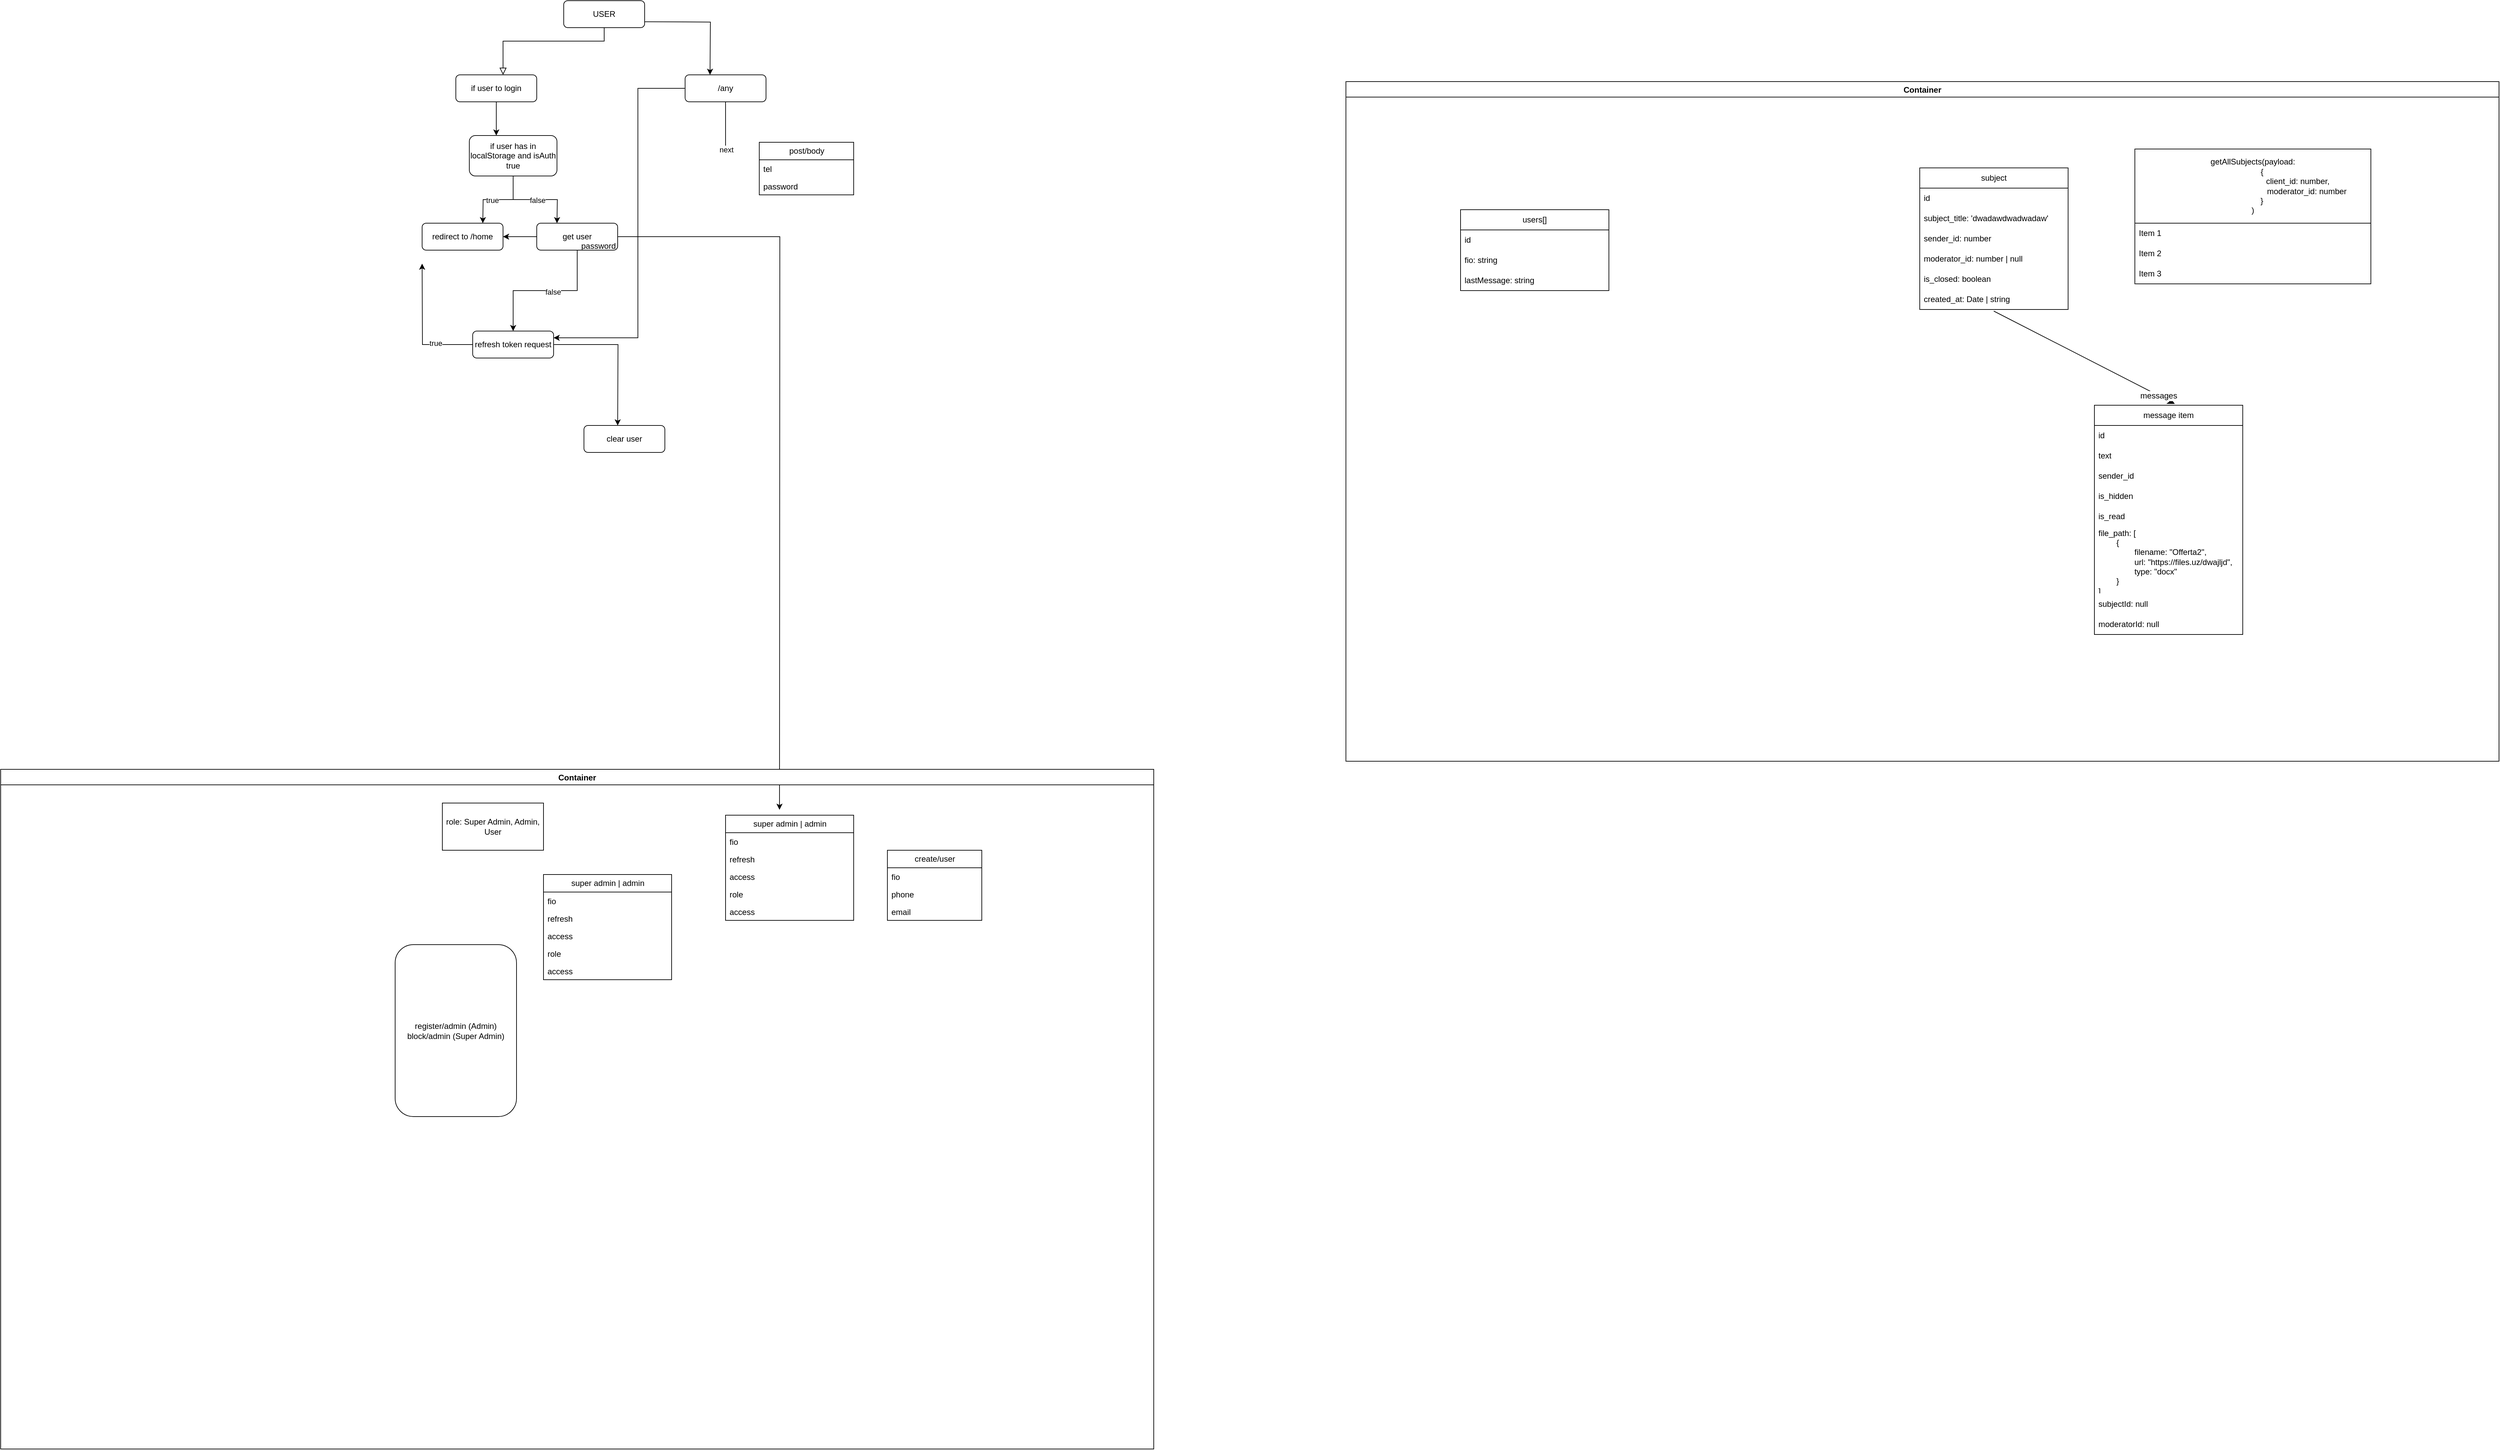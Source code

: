 <mxfile version="24.8.3">
  <diagram id="C5RBs43oDa-KdzZeNtuy" name="Page-1">
    <mxGraphModel dx="1234" dy="454" grid="1" gridSize="10" guides="1" tooltips="1" connect="1" arrows="1" fold="1" page="1" pageScale="1" pageWidth="827" pageHeight="1169" math="0" shadow="0">
      <root>
        <mxCell id="WIyWlLk6GJQsqaUBKTNV-0" />
        <mxCell id="WIyWlLk6GJQsqaUBKTNV-1" parent="WIyWlLk6GJQsqaUBKTNV-0" />
        <mxCell id="WIyWlLk6GJQsqaUBKTNV-2" value="" style="rounded=0;html=1;jettySize=auto;orthogonalLoop=1;fontSize=11;endArrow=block;endFill=0;endSize=8;strokeWidth=1;shadow=0;labelBackgroundColor=none;edgeStyle=orthogonalEdgeStyle;" parent="WIyWlLk6GJQsqaUBKTNV-1" source="WIyWlLk6GJQsqaUBKTNV-3" edge="1">
          <mxGeometry relative="1" as="geometry">
            <mxPoint x="220.034" y="170.028" as="targetPoint" />
            <Array as="points">
              <mxPoint x="370" y="120" />
              <mxPoint x="220" y="120" />
            </Array>
          </mxGeometry>
        </mxCell>
        <mxCell id="WIyWlLk6GJQsqaUBKTNV-3" value="USER" style="rounded=1;whiteSpace=wrap;html=1;fontSize=12;glass=0;strokeWidth=1;shadow=0;" parent="WIyWlLk6GJQsqaUBKTNV-1" vertex="1">
          <mxGeometry x="310" y="60" width="120" height="40" as="geometry" />
        </mxCell>
        <mxCell id="ClYKkSY9pDf3rZuGsKY9-26" style="edgeStyle=orthogonalEdgeStyle;rounded=0;orthogonalLoop=1;jettySize=auto;html=1;" parent="WIyWlLk6GJQsqaUBKTNV-1" source="WIyWlLk6GJQsqaUBKTNV-7" edge="1">
          <mxGeometry relative="1" as="geometry">
            <mxPoint x="550.0" y="290" as="targetPoint" />
          </mxGeometry>
        </mxCell>
        <mxCell id="ClYKkSY9pDf3rZuGsKY9-27" value="next&lt;div&gt;&lt;br&gt;&lt;/div&gt;" style="edgeLabel;html=1;align=center;verticalAlign=middle;resizable=0;points=[];" parent="ClYKkSY9pDf3rZuGsKY9-26" vertex="1" connectable="0">
          <mxGeometry x="0.952" y="1" relative="1" as="geometry">
            <mxPoint as="offset" />
          </mxGeometry>
        </mxCell>
        <mxCell id="ClYKkSY9pDf3rZuGsKY9-28" style="edgeStyle=orthogonalEdgeStyle;rounded=0;orthogonalLoop=1;jettySize=auto;html=1;entryX=1;entryY=0.25;entryDx=0;entryDy=0;" parent="WIyWlLk6GJQsqaUBKTNV-1" source="WIyWlLk6GJQsqaUBKTNV-7" target="ClYKkSY9pDf3rZuGsKY9-13" edge="1">
          <mxGeometry relative="1" as="geometry">
            <Array as="points">
              <mxPoint x="420" y="190" />
              <mxPoint x="420" y="560" />
            </Array>
          </mxGeometry>
        </mxCell>
        <mxCell id="WIyWlLk6GJQsqaUBKTNV-7" value="/any" style="rounded=1;whiteSpace=wrap;html=1;fontSize=12;glass=0;strokeWidth=1;shadow=0;" parent="WIyWlLk6GJQsqaUBKTNV-1" vertex="1">
          <mxGeometry x="490" y="170" width="120" height="40" as="geometry" />
        </mxCell>
        <mxCell id="ClYKkSY9pDf3rZuGsKY9-0" style="edgeStyle=orthogonalEdgeStyle;rounded=0;orthogonalLoop=1;jettySize=auto;html=1;entryX=0.308;entryY=-0.03;entryDx=0;entryDy=0;entryPerimeter=0;" parent="WIyWlLk6GJQsqaUBKTNV-1" edge="1">
          <mxGeometry relative="1" as="geometry">
            <mxPoint x="430.0" y="91.2" as="sourcePoint" />
            <mxPoint x="526.96" y="170.0" as="targetPoint" />
          </mxGeometry>
        </mxCell>
        <mxCell id="ClYKkSY9pDf3rZuGsKY9-3" style="edgeStyle=orthogonalEdgeStyle;rounded=0;orthogonalLoop=1;jettySize=auto;html=1;" parent="WIyWlLk6GJQsqaUBKTNV-1" source="ClYKkSY9pDf3rZuGsKY9-1" edge="1">
          <mxGeometry relative="1" as="geometry">
            <mxPoint x="210" y="260" as="targetPoint" />
          </mxGeometry>
        </mxCell>
        <mxCell id="ClYKkSY9pDf3rZuGsKY9-1" value="if user to login" style="rounded=1;whiteSpace=wrap;html=1;fontSize=12;glass=0;strokeWidth=1;shadow=0;" parent="WIyWlLk6GJQsqaUBKTNV-1" vertex="1">
          <mxGeometry x="150" y="170" width="120" height="40" as="geometry" />
        </mxCell>
        <mxCell id="ClYKkSY9pDf3rZuGsKY9-4" style="edgeStyle=orthogonalEdgeStyle;rounded=0;orthogonalLoop=1;jettySize=auto;html=1;" parent="WIyWlLk6GJQsqaUBKTNV-1" source="ClYKkSY9pDf3rZuGsKY9-2" edge="1">
          <mxGeometry relative="1" as="geometry">
            <mxPoint x="190" y="390" as="targetPoint" />
          </mxGeometry>
        </mxCell>
        <mxCell id="ClYKkSY9pDf3rZuGsKY9-8" value="true" style="edgeLabel;html=1;align=center;verticalAlign=middle;resizable=0;points=[];" parent="ClYKkSY9pDf3rZuGsKY9-4" vertex="1" connectable="0">
          <mxGeometry x="0.153" y="1" relative="1" as="geometry">
            <mxPoint as="offset" />
          </mxGeometry>
        </mxCell>
        <mxCell id="ClYKkSY9pDf3rZuGsKY9-5" style="edgeStyle=orthogonalEdgeStyle;rounded=0;orthogonalLoop=1;jettySize=auto;html=1;" parent="WIyWlLk6GJQsqaUBKTNV-1" source="ClYKkSY9pDf3rZuGsKY9-2" edge="1">
          <mxGeometry relative="1" as="geometry">
            <mxPoint x="300" y="390" as="targetPoint" />
          </mxGeometry>
        </mxCell>
        <mxCell id="ClYKkSY9pDf3rZuGsKY9-10" value="false" style="edgeLabel;html=1;align=center;verticalAlign=middle;resizable=0;points=[];" parent="ClYKkSY9pDf3rZuGsKY9-5" vertex="1" connectable="0">
          <mxGeometry x="0.045" y="-1" relative="1" as="geometry">
            <mxPoint as="offset" />
          </mxGeometry>
        </mxCell>
        <mxCell id="ClYKkSY9pDf3rZuGsKY9-2" value="if user has in localStorage and isAuth true" style="rounded=1;whiteSpace=wrap;html=1;fontSize=12;glass=0;strokeWidth=1;shadow=0;" parent="WIyWlLk6GJQsqaUBKTNV-1" vertex="1">
          <mxGeometry x="170" y="260" width="130" height="60" as="geometry" />
        </mxCell>
        <mxCell id="ClYKkSY9pDf3rZuGsKY9-6" value="redirect to /home" style="rounded=1;whiteSpace=wrap;html=1;fontSize=12;glass=0;strokeWidth=1;shadow=0;" parent="WIyWlLk6GJQsqaUBKTNV-1" vertex="1">
          <mxGeometry x="100" y="390" width="120" height="40" as="geometry" />
        </mxCell>
        <mxCell id="ClYKkSY9pDf3rZuGsKY9-16" style="edgeStyle=orthogonalEdgeStyle;rounded=0;orthogonalLoop=1;jettySize=auto;html=1;entryX=0.5;entryY=0;entryDx=0;entryDy=0;" parent="WIyWlLk6GJQsqaUBKTNV-1" source="ClYKkSY9pDf3rZuGsKY9-7" target="ClYKkSY9pDf3rZuGsKY9-13" edge="1">
          <mxGeometry relative="1" as="geometry" />
        </mxCell>
        <mxCell id="ClYKkSY9pDf3rZuGsKY9-19" value="false" style="edgeLabel;html=1;align=center;verticalAlign=middle;resizable=0;points=[];" parent="ClYKkSY9pDf3rZuGsKY9-16" vertex="1" connectable="0">
          <mxGeometry x="-0.104" y="2" relative="1" as="geometry">
            <mxPoint as="offset" />
          </mxGeometry>
        </mxCell>
        <mxCell id="ClYKkSY9pDf3rZuGsKY9-18" style="edgeStyle=orthogonalEdgeStyle;rounded=0;orthogonalLoop=1;jettySize=auto;html=1;entryX=1;entryY=0.5;entryDx=0;entryDy=0;" parent="WIyWlLk6GJQsqaUBKTNV-1" source="ClYKkSY9pDf3rZuGsKY9-7" target="ClYKkSY9pDf3rZuGsKY9-6" edge="1">
          <mxGeometry relative="1" as="geometry" />
        </mxCell>
        <mxCell id="7piQh5e0bepm_Wv78LUj-3" style="edgeStyle=orthogonalEdgeStyle;rounded=0;orthogonalLoop=1;jettySize=auto;html=1;" parent="WIyWlLk6GJQsqaUBKTNV-1" source="ClYKkSY9pDf3rZuGsKY9-7" edge="1">
          <mxGeometry relative="1" as="geometry">
            <mxPoint x="630" y="1260" as="targetPoint" />
          </mxGeometry>
        </mxCell>
        <mxCell id="ClYKkSY9pDf3rZuGsKY9-7" value="get user" style="rounded=1;whiteSpace=wrap;html=1;fontSize=12;glass=0;strokeWidth=1;shadow=0;" parent="WIyWlLk6GJQsqaUBKTNV-1" vertex="1">
          <mxGeometry x="270" y="390" width="120" height="40" as="geometry" />
        </mxCell>
        <mxCell id="ClYKkSY9pDf3rZuGsKY9-20" style="edgeStyle=orthogonalEdgeStyle;rounded=0;orthogonalLoop=1;jettySize=auto;html=1;" parent="WIyWlLk6GJQsqaUBKTNV-1" source="ClYKkSY9pDf3rZuGsKY9-13" edge="1">
          <mxGeometry relative="1" as="geometry">
            <mxPoint x="100" y="450" as="targetPoint" />
          </mxGeometry>
        </mxCell>
        <mxCell id="ClYKkSY9pDf3rZuGsKY9-21" value="true" style="edgeLabel;html=1;align=center;verticalAlign=middle;resizable=0;points=[];" parent="ClYKkSY9pDf3rZuGsKY9-20" vertex="1" connectable="0">
          <mxGeometry x="-0.434" y="-2" relative="1" as="geometry">
            <mxPoint as="offset" />
          </mxGeometry>
        </mxCell>
        <mxCell id="ClYKkSY9pDf3rZuGsKY9-22" style="edgeStyle=orthogonalEdgeStyle;rounded=0;orthogonalLoop=1;jettySize=auto;html=1;" parent="WIyWlLk6GJQsqaUBKTNV-1" source="ClYKkSY9pDf3rZuGsKY9-13" edge="1">
          <mxGeometry relative="1" as="geometry">
            <mxPoint x="390" y="690" as="targetPoint" />
          </mxGeometry>
        </mxCell>
        <mxCell id="ClYKkSY9pDf3rZuGsKY9-13" value="refresh token request" style="rounded=1;whiteSpace=wrap;html=1;fontSize=12;glass=0;strokeWidth=1;shadow=0;" parent="WIyWlLk6GJQsqaUBKTNV-1" vertex="1">
          <mxGeometry x="175" y="550" width="120" height="40" as="geometry" />
        </mxCell>
        <mxCell id="ClYKkSY9pDf3rZuGsKY9-23" style="edgeStyle=orthogonalEdgeStyle;rounded=0;orthogonalLoop=1;jettySize=auto;html=1;exitX=0.5;exitY=1;exitDx=0;exitDy=0;" parent="WIyWlLk6GJQsqaUBKTNV-1" source="WIyWlLk6GJQsqaUBKTNV-7" target="WIyWlLk6GJQsqaUBKTNV-7" edge="1">
          <mxGeometry relative="1" as="geometry" />
        </mxCell>
        <mxCell id="ClYKkSY9pDf3rZuGsKY9-24" style="edgeStyle=orthogonalEdgeStyle;rounded=0;orthogonalLoop=1;jettySize=auto;html=1;exitX=0.5;exitY=1;exitDx=0;exitDy=0;" parent="WIyWlLk6GJQsqaUBKTNV-1" edge="1">
          <mxGeometry relative="1" as="geometry">
            <mxPoint x="560" y="220" as="sourcePoint" />
            <mxPoint x="560" y="220" as="targetPoint" />
          </mxGeometry>
        </mxCell>
        <mxCell id="ClYKkSY9pDf3rZuGsKY9-25" value="clear user" style="rounded=1;whiteSpace=wrap;html=1;fontSize=12;glass=0;strokeWidth=1;shadow=0;" parent="WIyWlLk6GJQsqaUBKTNV-1" vertex="1">
          <mxGeometry x="340" y="690" width="120" height="40" as="geometry" />
        </mxCell>
        <mxCell id="7piQh5e0bepm_Wv78LUj-9" value="post/body" style="swimlane;fontStyle=0;childLayout=stackLayout;horizontal=1;startSize=26;fillColor=none;horizontalStack=0;resizeParent=1;resizeParentMax=0;resizeLast=0;collapsible=1;marginBottom=0;html=1;" parent="WIyWlLk6GJQsqaUBKTNV-1" vertex="1">
          <mxGeometry x="600" y="270" width="140" height="78" as="geometry" />
        </mxCell>
        <mxCell id="7piQh5e0bepm_Wv78LUj-10" value="tel" style="text;strokeColor=none;fillColor=none;align=left;verticalAlign=top;spacingLeft=4;spacingRight=4;overflow=hidden;rotatable=0;points=[[0,0.5],[1,0.5]];portConstraint=eastwest;whiteSpace=wrap;html=1;" parent="7piQh5e0bepm_Wv78LUj-9" vertex="1">
          <mxGeometry y="26" width="140" height="26" as="geometry" />
        </mxCell>
        <mxCell id="7piQh5e0bepm_Wv78LUj-11" value="password" style="text;strokeColor=none;fillColor=none;align=left;verticalAlign=top;spacingLeft=4;spacingRight=4;overflow=hidden;rotatable=0;points=[[0,0.5],[1,0.5]];portConstraint=eastwest;whiteSpace=wrap;html=1;" parent="7piQh5e0bepm_Wv78LUj-9" vertex="1">
          <mxGeometry y="52" width="140" height="26" as="geometry" />
        </mxCell>
        <mxCell id="7piQh5e0bepm_Wv78LUj-24" value="Container" style="swimlane;" parent="WIyWlLk6GJQsqaUBKTNV-1" vertex="1">
          <mxGeometry x="1470" y="180" width="1710" height="1008" as="geometry" />
        </mxCell>
        <mxCell id="s_sK6IW2k5w0CDGuyzv--9" value="subject" style="swimlane;fontStyle=0;childLayout=stackLayout;horizontal=1;startSize=30;horizontalStack=0;resizeParent=1;resizeParentMax=0;resizeLast=0;collapsible=1;marginBottom=0;whiteSpace=wrap;html=1;" vertex="1" parent="7piQh5e0bepm_Wv78LUj-24">
          <mxGeometry x="851" y="128" width="220" height="210" as="geometry" />
        </mxCell>
        <mxCell id="s_sK6IW2k5w0CDGuyzv--10" value="id" style="text;strokeColor=none;fillColor=none;align=left;verticalAlign=middle;spacingLeft=4;spacingRight=4;overflow=hidden;points=[[0,0.5],[1,0.5]];portConstraint=eastwest;rotatable=0;whiteSpace=wrap;html=1;" vertex="1" parent="s_sK6IW2k5w0CDGuyzv--9">
          <mxGeometry y="30" width="220" height="30" as="geometry" />
        </mxCell>
        <mxCell id="s_sK6IW2k5w0CDGuyzv--11" value="subject_title: &#39;dwadawdwadwadaw&#39;" style="text;strokeColor=none;fillColor=none;align=left;verticalAlign=middle;spacingLeft=4;spacingRight=4;overflow=hidden;points=[[0,0.5],[1,0.5]];portConstraint=eastwest;rotatable=0;whiteSpace=wrap;html=1;" vertex="1" parent="s_sK6IW2k5w0CDGuyzv--9">
          <mxGeometry y="60" width="220" height="30" as="geometry" />
        </mxCell>
        <mxCell id="s_sK6IW2k5w0CDGuyzv--12" value="sender_id: number" style="text;strokeColor=none;fillColor=none;align=left;verticalAlign=middle;spacingLeft=4;spacingRight=4;overflow=hidden;points=[[0,0.5],[1,0.5]];portConstraint=eastwest;rotatable=0;whiteSpace=wrap;html=1;" vertex="1" parent="s_sK6IW2k5w0CDGuyzv--9">
          <mxGeometry y="90" width="220" height="30" as="geometry" />
        </mxCell>
        <mxCell id="s_sK6IW2k5w0CDGuyzv--14" value="moderator_id: number | null" style="text;strokeColor=none;fillColor=none;align=left;verticalAlign=middle;spacingLeft=4;spacingRight=4;overflow=hidden;points=[[0,0.5],[1,0.5]];portConstraint=eastwest;rotatable=0;whiteSpace=wrap;html=1;" vertex="1" parent="s_sK6IW2k5w0CDGuyzv--9">
          <mxGeometry y="120" width="220" height="30" as="geometry" />
        </mxCell>
        <mxCell id="s_sK6IW2k5w0CDGuyzv--16" value="is_closed: boolean" style="text;strokeColor=none;fillColor=none;align=left;verticalAlign=middle;spacingLeft=4;spacingRight=4;overflow=hidden;points=[[0,0.5],[1,0.5]];portConstraint=eastwest;rotatable=0;whiteSpace=wrap;html=1;" vertex="1" parent="s_sK6IW2k5w0CDGuyzv--9">
          <mxGeometry y="150" width="220" height="30" as="geometry" />
        </mxCell>
        <mxCell id="s_sK6IW2k5w0CDGuyzv--17" value="created_at: Date | string" style="text;strokeColor=none;fillColor=none;align=left;verticalAlign=middle;spacingLeft=4;spacingRight=4;overflow=hidden;points=[[0,0.5],[1,0.5]];portConstraint=eastwest;rotatable=0;whiteSpace=wrap;html=1;" vertex="1" parent="s_sK6IW2k5w0CDGuyzv--9">
          <mxGeometry y="180" width="220" height="30" as="geometry" />
        </mxCell>
        <mxCell id="s_sK6IW2k5w0CDGuyzv--19" value="users[]" style="swimlane;fontStyle=0;childLayout=stackLayout;horizontal=1;startSize=30;horizontalStack=0;resizeParent=1;resizeParentMax=0;resizeLast=0;collapsible=1;marginBottom=0;whiteSpace=wrap;html=1;" vertex="1" parent="7piQh5e0bepm_Wv78LUj-24">
          <mxGeometry x="170" y="190" width="220" height="120" as="geometry" />
        </mxCell>
        <mxCell id="s_sK6IW2k5w0CDGuyzv--20" value="id" style="text;strokeColor=none;fillColor=none;align=left;verticalAlign=middle;spacingLeft=4;spacingRight=4;overflow=hidden;points=[[0,0.5],[1,0.5]];portConstraint=eastwest;rotatable=0;whiteSpace=wrap;html=1;" vertex="1" parent="s_sK6IW2k5w0CDGuyzv--19">
          <mxGeometry y="30" width="220" height="30" as="geometry" />
        </mxCell>
        <mxCell id="s_sK6IW2k5w0CDGuyzv--21" value="fio: string" style="text;strokeColor=none;fillColor=none;align=left;verticalAlign=middle;spacingLeft=4;spacingRight=4;overflow=hidden;points=[[0,0.5],[1,0.5]];portConstraint=eastwest;rotatable=0;whiteSpace=wrap;html=1;" vertex="1" parent="s_sK6IW2k5w0CDGuyzv--19">
          <mxGeometry y="60" width="220" height="30" as="geometry" />
        </mxCell>
        <mxCell id="s_sK6IW2k5w0CDGuyzv--22" value="lastMessage: string" style="text;strokeColor=none;fillColor=none;align=left;verticalAlign=middle;spacingLeft=4;spacingRight=4;overflow=hidden;points=[[0,0.5],[1,0.5]];portConstraint=eastwest;rotatable=0;whiteSpace=wrap;html=1;" vertex="1" parent="s_sK6IW2k5w0CDGuyzv--19">
          <mxGeometry y="90" width="220" height="30" as="geometry" />
        </mxCell>
        <mxCell id="s_sK6IW2k5w0CDGuyzv--1" value="message item" style="swimlane;fontStyle=0;childLayout=stackLayout;horizontal=1;startSize=30;horizontalStack=0;resizeParent=1;resizeParentMax=0;resizeLast=0;collapsible=1;marginBottom=0;whiteSpace=wrap;html=1;" vertex="1" parent="7piQh5e0bepm_Wv78LUj-24">
          <mxGeometry x="1110" y="480" width="220" height="340" as="geometry" />
        </mxCell>
        <mxCell id="s_sK6IW2k5w0CDGuyzv--2" value="id" style="text;strokeColor=none;fillColor=none;align=left;verticalAlign=middle;spacingLeft=4;spacingRight=4;overflow=hidden;points=[[0,0.5],[1,0.5]];portConstraint=eastwest;rotatable=0;whiteSpace=wrap;html=1;" vertex="1" parent="s_sK6IW2k5w0CDGuyzv--1">
          <mxGeometry y="30" width="220" height="30" as="geometry" />
        </mxCell>
        <mxCell id="s_sK6IW2k5w0CDGuyzv--3" value="text" style="text;strokeColor=none;fillColor=none;align=left;verticalAlign=middle;spacingLeft=4;spacingRight=4;overflow=hidden;points=[[0,0.5],[1,0.5]];portConstraint=eastwest;rotatable=0;whiteSpace=wrap;html=1;" vertex="1" parent="s_sK6IW2k5w0CDGuyzv--1">
          <mxGeometry y="60" width="220" height="30" as="geometry" />
        </mxCell>
        <mxCell id="s_sK6IW2k5w0CDGuyzv--5" value="sender_id" style="text;strokeColor=none;fillColor=none;align=left;verticalAlign=middle;spacingLeft=4;spacingRight=4;overflow=hidden;points=[[0,0.5],[1,0.5]];portConstraint=eastwest;rotatable=0;whiteSpace=wrap;html=1;" vertex="1" parent="s_sK6IW2k5w0CDGuyzv--1">
          <mxGeometry y="90" width="220" height="30" as="geometry" />
        </mxCell>
        <mxCell id="s_sK6IW2k5w0CDGuyzv--6" value="is_hidden" style="text;strokeColor=none;fillColor=none;align=left;verticalAlign=middle;spacingLeft=4;spacingRight=4;overflow=hidden;points=[[0,0.5],[1,0.5]];portConstraint=eastwest;rotatable=0;whiteSpace=wrap;html=1;" vertex="1" parent="s_sK6IW2k5w0CDGuyzv--1">
          <mxGeometry y="120" width="220" height="30" as="geometry" />
        </mxCell>
        <mxCell id="s_sK6IW2k5w0CDGuyzv--7" value="is_read" style="text;strokeColor=none;fillColor=none;align=left;verticalAlign=middle;spacingLeft=4;spacingRight=4;overflow=hidden;points=[[0,0.5],[1,0.5]];portConstraint=eastwest;rotatable=0;whiteSpace=wrap;html=1;" vertex="1" parent="s_sK6IW2k5w0CDGuyzv--1">
          <mxGeometry y="150" width="220" height="30" as="geometry" />
        </mxCell>
        <mxCell id="s_sK6IW2k5w0CDGuyzv--8" value="file_path: [&lt;div&gt;&lt;span style=&quot;white-space: pre;&quot;&gt;&#x9;&lt;/span&gt;{&lt;div&gt;&lt;span style=&quot;white-space: pre;&quot;&gt;&#x9;&lt;span style=&quot;white-space: pre;&quot;&gt;&#x9;&lt;/span&gt;f&lt;/span&gt;ilename: &quot;Offerta2&quot;,&lt;br&gt;&lt;/div&gt;&lt;div&gt;&lt;span style=&quot;white-space: pre;&quot;&gt;&#x9;&lt;/span&gt;&lt;span style=&quot;white-space: pre;&quot;&gt;&#x9;&lt;/span&gt;url: &quot;https://files.uz/dwajljd&quot;,&lt;br&gt;&lt;/div&gt;&lt;div&gt;&lt;span style=&quot;white-space: pre;&quot;&gt;&#x9;&lt;/span&gt;&lt;span style=&quot;white-space: pre;&quot;&gt;&#x9;&lt;/span&gt;type: &quot;docx&quot;&lt;br&gt;&lt;/div&gt;&lt;div&gt;&lt;span style=&quot;white-space: pre;&quot;&gt;&#x9;&lt;/span&gt;}&lt;/div&gt;&lt;div&gt;]&lt;/div&gt;&lt;/div&gt;" style="text;strokeColor=none;fillColor=none;align=left;verticalAlign=middle;spacingLeft=4;spacingRight=4;overflow=hidden;points=[[0,0.5],[1,0.5]];portConstraint=eastwest;rotatable=0;whiteSpace=wrap;html=1;" vertex="1" parent="s_sK6IW2k5w0CDGuyzv--1">
          <mxGeometry y="180" width="220" height="100" as="geometry" />
        </mxCell>
        <mxCell id="s_sK6IW2k5w0CDGuyzv--26" value="subjectId: null" style="text;strokeColor=none;fillColor=none;align=left;verticalAlign=middle;spacingLeft=4;spacingRight=4;overflow=hidden;points=[[0,0.5],[1,0.5]];portConstraint=eastwest;rotatable=0;whiteSpace=wrap;html=1;" vertex="1" parent="s_sK6IW2k5w0CDGuyzv--1">
          <mxGeometry y="280" width="220" height="30" as="geometry" />
        </mxCell>
        <mxCell id="s_sK6IW2k5w0CDGuyzv--27" value="moderatorId: null" style="text;strokeColor=none;fillColor=none;align=left;verticalAlign=middle;spacingLeft=4;spacingRight=4;overflow=hidden;points=[[0,0.5],[1,0.5]];portConstraint=eastwest;rotatable=0;whiteSpace=wrap;html=1;" vertex="1" parent="s_sK6IW2k5w0CDGuyzv--1">
          <mxGeometry y="310" width="220" height="30" as="geometry" />
        </mxCell>
        <mxCell id="s_sK6IW2k5w0CDGuyzv--51" style="edgeStyle=none;curved=1;rounded=0;orthogonalLoop=1;jettySize=auto;html=1;exitX=0.499;exitY=1.079;exitDx=0;exitDy=0;entryX=0.542;entryY=-0.006;entryDx=0;entryDy=0;entryPerimeter=0;fontSize=12;startSize=8;endSize=8;exitPerimeter=0;" edge="1" parent="7piQh5e0bepm_Wv78LUj-24" source="s_sK6IW2k5w0CDGuyzv--17" target="s_sK6IW2k5w0CDGuyzv--1">
          <mxGeometry relative="1" as="geometry" />
        </mxCell>
        <mxCell id="s_sK6IW2k5w0CDGuyzv--52" value="messages" style="edgeLabel;html=1;align=center;verticalAlign=middle;resizable=0;points=[];fontSize=12;" vertex="1" connectable="0" parent="s_sK6IW2k5w0CDGuyzv--51">
          <mxGeometry x="0.816" relative="1" as="geometry">
            <mxPoint as="offset" />
          </mxGeometry>
        </mxCell>
        <mxCell id="s_sK6IW2k5w0CDGuyzv--54" value="getAllSubjects(payload:&lt;div&gt;&lt;span style=&quot;white-space: pre;&quot;&gt;&#x9;&lt;/span&gt;&lt;span style=&quot;white-space: pre;&quot;&gt;&#x9;&lt;/span&gt;{&lt;span style=&quot;white-space: pre;&quot;&gt;&#x9;&lt;/span&gt;&amp;nbsp;&lt;/div&gt;&lt;div&gt;&lt;span style=&quot;white-space: pre;&quot;&gt;&#x9;&lt;/span&gt;&lt;span style=&quot;white-space: pre;&quot;&gt;&#x9;&lt;/span&gt;&lt;span style=&quot;white-space: pre;&quot;&gt;&#x9;&lt;/span&gt;&lt;span style=&quot;white-space: pre;&quot;&gt;&#x9;&lt;span style=&quot;white-space: pre;&quot;&gt;&#x9;&lt;/span&gt;&lt;/span&gt;client_id: number,&lt;/div&gt;&lt;div&gt;&lt;span style=&quot;white-space: pre;&quot;&gt;&#x9;&lt;/span&gt;&lt;span style=&quot;white-space: pre;&quot;&gt;&#x9;&lt;/span&gt;&lt;span style=&quot;white-space: pre;&quot;&gt;&#x9;&lt;/span&gt;&lt;span style=&quot;white-space: pre;&quot;&gt;&#x9;&lt;/span&gt;&lt;span style=&quot;white-space: pre;&quot;&gt;&#x9;&lt;/span&gt;&lt;span style=&quot;white-space: pre;&quot;&gt;&#x9;&lt;/span&gt;moderator_id: number&lt;/div&gt;&lt;div&gt;&lt;span style=&quot;white-space: pre;&quot;&gt;&#x9;&lt;/span&gt;}&lt;/div&gt;&lt;div&gt;&lt;span style=&quot;background-color: initial;&quot;&gt;)&lt;/span&gt;&lt;/div&gt;" style="swimlane;fontStyle=0;childLayout=stackLayout;horizontal=1;startSize=110;horizontalStack=0;resizeParent=1;resizeParentMax=0;resizeLast=0;collapsible=1;marginBottom=0;whiteSpace=wrap;html=1;" vertex="1" parent="7piQh5e0bepm_Wv78LUj-24">
          <mxGeometry x="1170" y="100" width="350" height="200" as="geometry" />
        </mxCell>
        <mxCell id="s_sK6IW2k5w0CDGuyzv--55" value="Item 1" style="text;strokeColor=none;fillColor=none;align=left;verticalAlign=middle;spacingLeft=4;spacingRight=4;overflow=hidden;points=[[0,0.5],[1,0.5]];portConstraint=eastwest;rotatable=0;whiteSpace=wrap;html=1;" vertex="1" parent="s_sK6IW2k5w0CDGuyzv--54">
          <mxGeometry y="110" width="350" height="30" as="geometry" />
        </mxCell>
        <mxCell id="s_sK6IW2k5w0CDGuyzv--56" value="Item 2" style="text;strokeColor=none;fillColor=none;align=left;verticalAlign=middle;spacingLeft=4;spacingRight=4;overflow=hidden;points=[[0,0.5],[1,0.5]];portConstraint=eastwest;rotatable=0;whiteSpace=wrap;html=1;" vertex="1" parent="s_sK6IW2k5w0CDGuyzv--54">
          <mxGeometry y="140" width="350" height="30" as="geometry" />
        </mxCell>
        <mxCell id="s_sK6IW2k5w0CDGuyzv--57" value="Item 3" style="text;strokeColor=none;fillColor=none;align=left;verticalAlign=middle;spacingLeft=4;spacingRight=4;overflow=hidden;points=[[0,0.5],[1,0.5]];portConstraint=eastwest;rotatable=0;whiteSpace=wrap;html=1;" vertex="1" parent="s_sK6IW2k5w0CDGuyzv--54">
          <mxGeometry y="170" width="350" height="30" as="geometry" />
        </mxCell>
        <mxCell id="7piQh5e0bepm_Wv78LUj-25" value="Container" style="swimlane;" parent="WIyWlLk6GJQsqaUBKTNV-1" vertex="1">
          <mxGeometry x="-525" y="1200" width="1710" height="1008" as="geometry" />
        </mxCell>
        <mxCell id="7piQh5e0bepm_Wv78LUj-19" value="create/user" style="swimlane;fontStyle=0;childLayout=stackLayout;horizontal=1;startSize=26;fillColor=none;horizontalStack=0;resizeParent=1;resizeParentMax=0;resizeLast=0;collapsible=1;marginBottom=0;html=1;" parent="7piQh5e0bepm_Wv78LUj-25" vertex="1">
          <mxGeometry x="1315" y="120" width="140" height="104" as="geometry" />
        </mxCell>
        <mxCell id="7piQh5e0bepm_Wv78LUj-20" value="fio" style="text;strokeColor=none;fillColor=none;align=left;verticalAlign=top;spacingLeft=4;spacingRight=4;overflow=hidden;rotatable=0;points=[[0,0.5],[1,0.5]];portConstraint=eastwest;whiteSpace=wrap;html=1;" parent="7piQh5e0bepm_Wv78LUj-19" vertex="1">
          <mxGeometry y="26" width="140" height="26" as="geometry" />
        </mxCell>
        <mxCell id="7piQh5e0bepm_Wv78LUj-21" value="phone" style="text;strokeColor=none;fillColor=none;align=left;verticalAlign=top;spacingLeft=4;spacingRight=4;overflow=hidden;rotatable=0;points=[[0,0.5],[1,0.5]];portConstraint=eastwest;whiteSpace=wrap;html=1;" parent="7piQh5e0bepm_Wv78LUj-19" vertex="1">
          <mxGeometry y="52" width="140" height="26" as="geometry" />
        </mxCell>
        <mxCell id="7piQh5e0bepm_Wv78LUj-22" value="email" style="text;strokeColor=none;fillColor=none;align=left;verticalAlign=top;spacingLeft=4;spacingRight=4;overflow=hidden;rotatable=0;points=[[0,0.5],[1,0.5]];portConstraint=eastwest;whiteSpace=wrap;html=1;" parent="7piQh5e0bepm_Wv78LUj-19" vertex="1">
          <mxGeometry y="78" width="140" height="26" as="geometry" />
        </mxCell>
        <mxCell id="7piQh5e0bepm_Wv78LUj-5" value="super admin | admin" style="swimlane;fontStyle=0;childLayout=stackLayout;horizontal=1;startSize=26;fillColor=none;horizontalStack=0;resizeParent=1;resizeParentMax=0;resizeLast=0;collapsible=1;marginBottom=0;html=1;" parent="7piQh5e0bepm_Wv78LUj-25" vertex="1">
          <mxGeometry x="1075" y="68" width="190" height="156" as="geometry" />
        </mxCell>
        <mxCell id="7piQh5e0bepm_Wv78LUj-6" value="fio" style="text;strokeColor=none;fillColor=none;align=left;verticalAlign=top;spacingLeft=4;spacingRight=4;overflow=hidden;rotatable=0;points=[[0,0.5],[1,0.5]];portConstraint=eastwest;whiteSpace=wrap;html=1;" parent="7piQh5e0bepm_Wv78LUj-5" vertex="1">
          <mxGeometry y="26" width="190" height="26" as="geometry" />
        </mxCell>
        <mxCell id="7piQh5e0bepm_Wv78LUj-7" value="refresh" style="text;strokeColor=none;fillColor=none;align=left;verticalAlign=top;spacingLeft=4;spacingRight=4;overflow=hidden;rotatable=0;points=[[0,0.5],[1,0.5]];portConstraint=eastwest;whiteSpace=wrap;html=1;" parent="7piQh5e0bepm_Wv78LUj-5" vertex="1">
          <mxGeometry y="52" width="190" height="26" as="geometry" />
        </mxCell>
        <mxCell id="7piQh5e0bepm_Wv78LUj-8" value="access" style="text;strokeColor=none;fillColor=none;align=left;verticalAlign=top;spacingLeft=4;spacingRight=4;overflow=hidden;rotatable=0;points=[[0,0.5],[1,0.5]];portConstraint=eastwest;whiteSpace=wrap;html=1;" parent="7piQh5e0bepm_Wv78LUj-5" vertex="1">
          <mxGeometry y="78" width="190" height="26" as="geometry" />
        </mxCell>
        <mxCell id="7piQh5e0bepm_Wv78LUj-15" value="role" style="text;strokeColor=none;fillColor=none;align=left;verticalAlign=top;spacingLeft=4;spacingRight=4;overflow=hidden;rotatable=0;points=[[0,0.5],[1,0.5]];portConstraint=eastwest;whiteSpace=wrap;html=1;" parent="7piQh5e0bepm_Wv78LUj-5" vertex="1">
          <mxGeometry y="104" width="190" height="26" as="geometry" />
        </mxCell>
        <mxCell id="7piQh5e0bepm_Wv78LUj-16" value="access" style="text;strokeColor=none;fillColor=none;align=left;verticalAlign=top;spacingLeft=4;spacingRight=4;overflow=hidden;rotatable=0;points=[[0,0.5],[1,0.5]];portConstraint=eastwest;whiteSpace=wrap;html=1;" parent="7piQh5e0bepm_Wv78LUj-5" vertex="1">
          <mxGeometry y="130" width="190" height="26" as="geometry" />
        </mxCell>
        <mxCell id="7piQh5e0bepm_Wv78LUj-1" value="&lt;div&gt;register/admin (Admin)&lt;/div&gt;&lt;div&gt;block/admin (Super Admin)&lt;/div&gt;" style="rounded=1;whiteSpace=wrap;html=1;" parent="7piQh5e0bepm_Wv78LUj-25" vertex="1">
          <mxGeometry x="585" y="260" width="180" height="255" as="geometry" />
        </mxCell>
        <mxCell id="7piQh5e0bepm_Wv78LUj-0" value="role: Super Admin, Admin, User" style="rounded=0;whiteSpace=wrap;html=1;" parent="7piQh5e0bepm_Wv78LUj-25" vertex="1">
          <mxGeometry x="655" y="50" width="150" height="70" as="geometry" />
        </mxCell>
        <mxCell id="7piQh5e0bepm_Wv78LUj-26" value="super admin | admin" style="swimlane;fontStyle=0;childLayout=stackLayout;horizontal=1;startSize=26;fillColor=none;horizontalStack=0;resizeParent=1;resizeParentMax=0;resizeLast=0;collapsible=1;marginBottom=0;html=1;" parent="WIyWlLk6GJQsqaUBKTNV-1" vertex="1">
          <mxGeometry x="280" y="1356" width="190" height="156" as="geometry" />
        </mxCell>
        <mxCell id="7piQh5e0bepm_Wv78LUj-27" value="fio" style="text;strokeColor=none;fillColor=none;align=left;verticalAlign=top;spacingLeft=4;spacingRight=4;overflow=hidden;rotatable=0;points=[[0,0.5],[1,0.5]];portConstraint=eastwest;whiteSpace=wrap;html=1;" parent="7piQh5e0bepm_Wv78LUj-26" vertex="1">
          <mxGeometry y="26" width="190" height="26" as="geometry" />
        </mxCell>
        <mxCell id="7piQh5e0bepm_Wv78LUj-28" value="refresh" style="text;strokeColor=none;fillColor=none;align=left;verticalAlign=top;spacingLeft=4;spacingRight=4;overflow=hidden;rotatable=0;points=[[0,0.5],[1,0.5]];portConstraint=eastwest;whiteSpace=wrap;html=1;" parent="7piQh5e0bepm_Wv78LUj-26" vertex="1">
          <mxGeometry y="52" width="190" height="26" as="geometry" />
        </mxCell>
        <mxCell id="7piQh5e0bepm_Wv78LUj-29" value="access" style="text;strokeColor=none;fillColor=none;align=left;verticalAlign=top;spacingLeft=4;spacingRight=4;overflow=hidden;rotatable=0;points=[[0,0.5],[1,0.5]];portConstraint=eastwest;whiteSpace=wrap;html=1;" parent="7piQh5e0bepm_Wv78LUj-26" vertex="1">
          <mxGeometry y="78" width="190" height="26" as="geometry" />
        </mxCell>
        <mxCell id="7piQh5e0bepm_Wv78LUj-30" value="role" style="text;strokeColor=none;fillColor=none;align=left;verticalAlign=top;spacingLeft=4;spacingRight=4;overflow=hidden;rotatable=0;points=[[0,0.5],[1,0.5]];portConstraint=eastwest;whiteSpace=wrap;html=1;" parent="7piQh5e0bepm_Wv78LUj-26" vertex="1">
          <mxGeometry y="104" width="190" height="26" as="geometry" />
        </mxCell>
        <mxCell id="7piQh5e0bepm_Wv78LUj-31" value="access" style="text;strokeColor=none;fillColor=none;align=left;verticalAlign=top;spacingLeft=4;spacingRight=4;overflow=hidden;rotatable=0;points=[[0,0.5],[1,0.5]];portConstraint=eastwest;whiteSpace=wrap;html=1;" parent="7piQh5e0bepm_Wv78LUj-26" vertex="1">
          <mxGeometry y="130" width="190" height="26" as="geometry" />
        </mxCell>
        <mxCell id="7piQh5e0bepm_Wv78LUj-32" value="password" style="text;strokeColor=none;fillColor=none;align=left;verticalAlign=top;spacingLeft=4;spacingRight=4;overflow=hidden;rotatable=0;points=[[0,0.5],[1,0.5]];portConstraint=eastwest;whiteSpace=wrap;html=1;" parent="WIyWlLk6GJQsqaUBKTNV-1" vertex="1">
          <mxGeometry x="330" y="410" width="140" height="26" as="geometry" />
        </mxCell>
      </root>
    </mxGraphModel>
  </diagram>
</mxfile>

